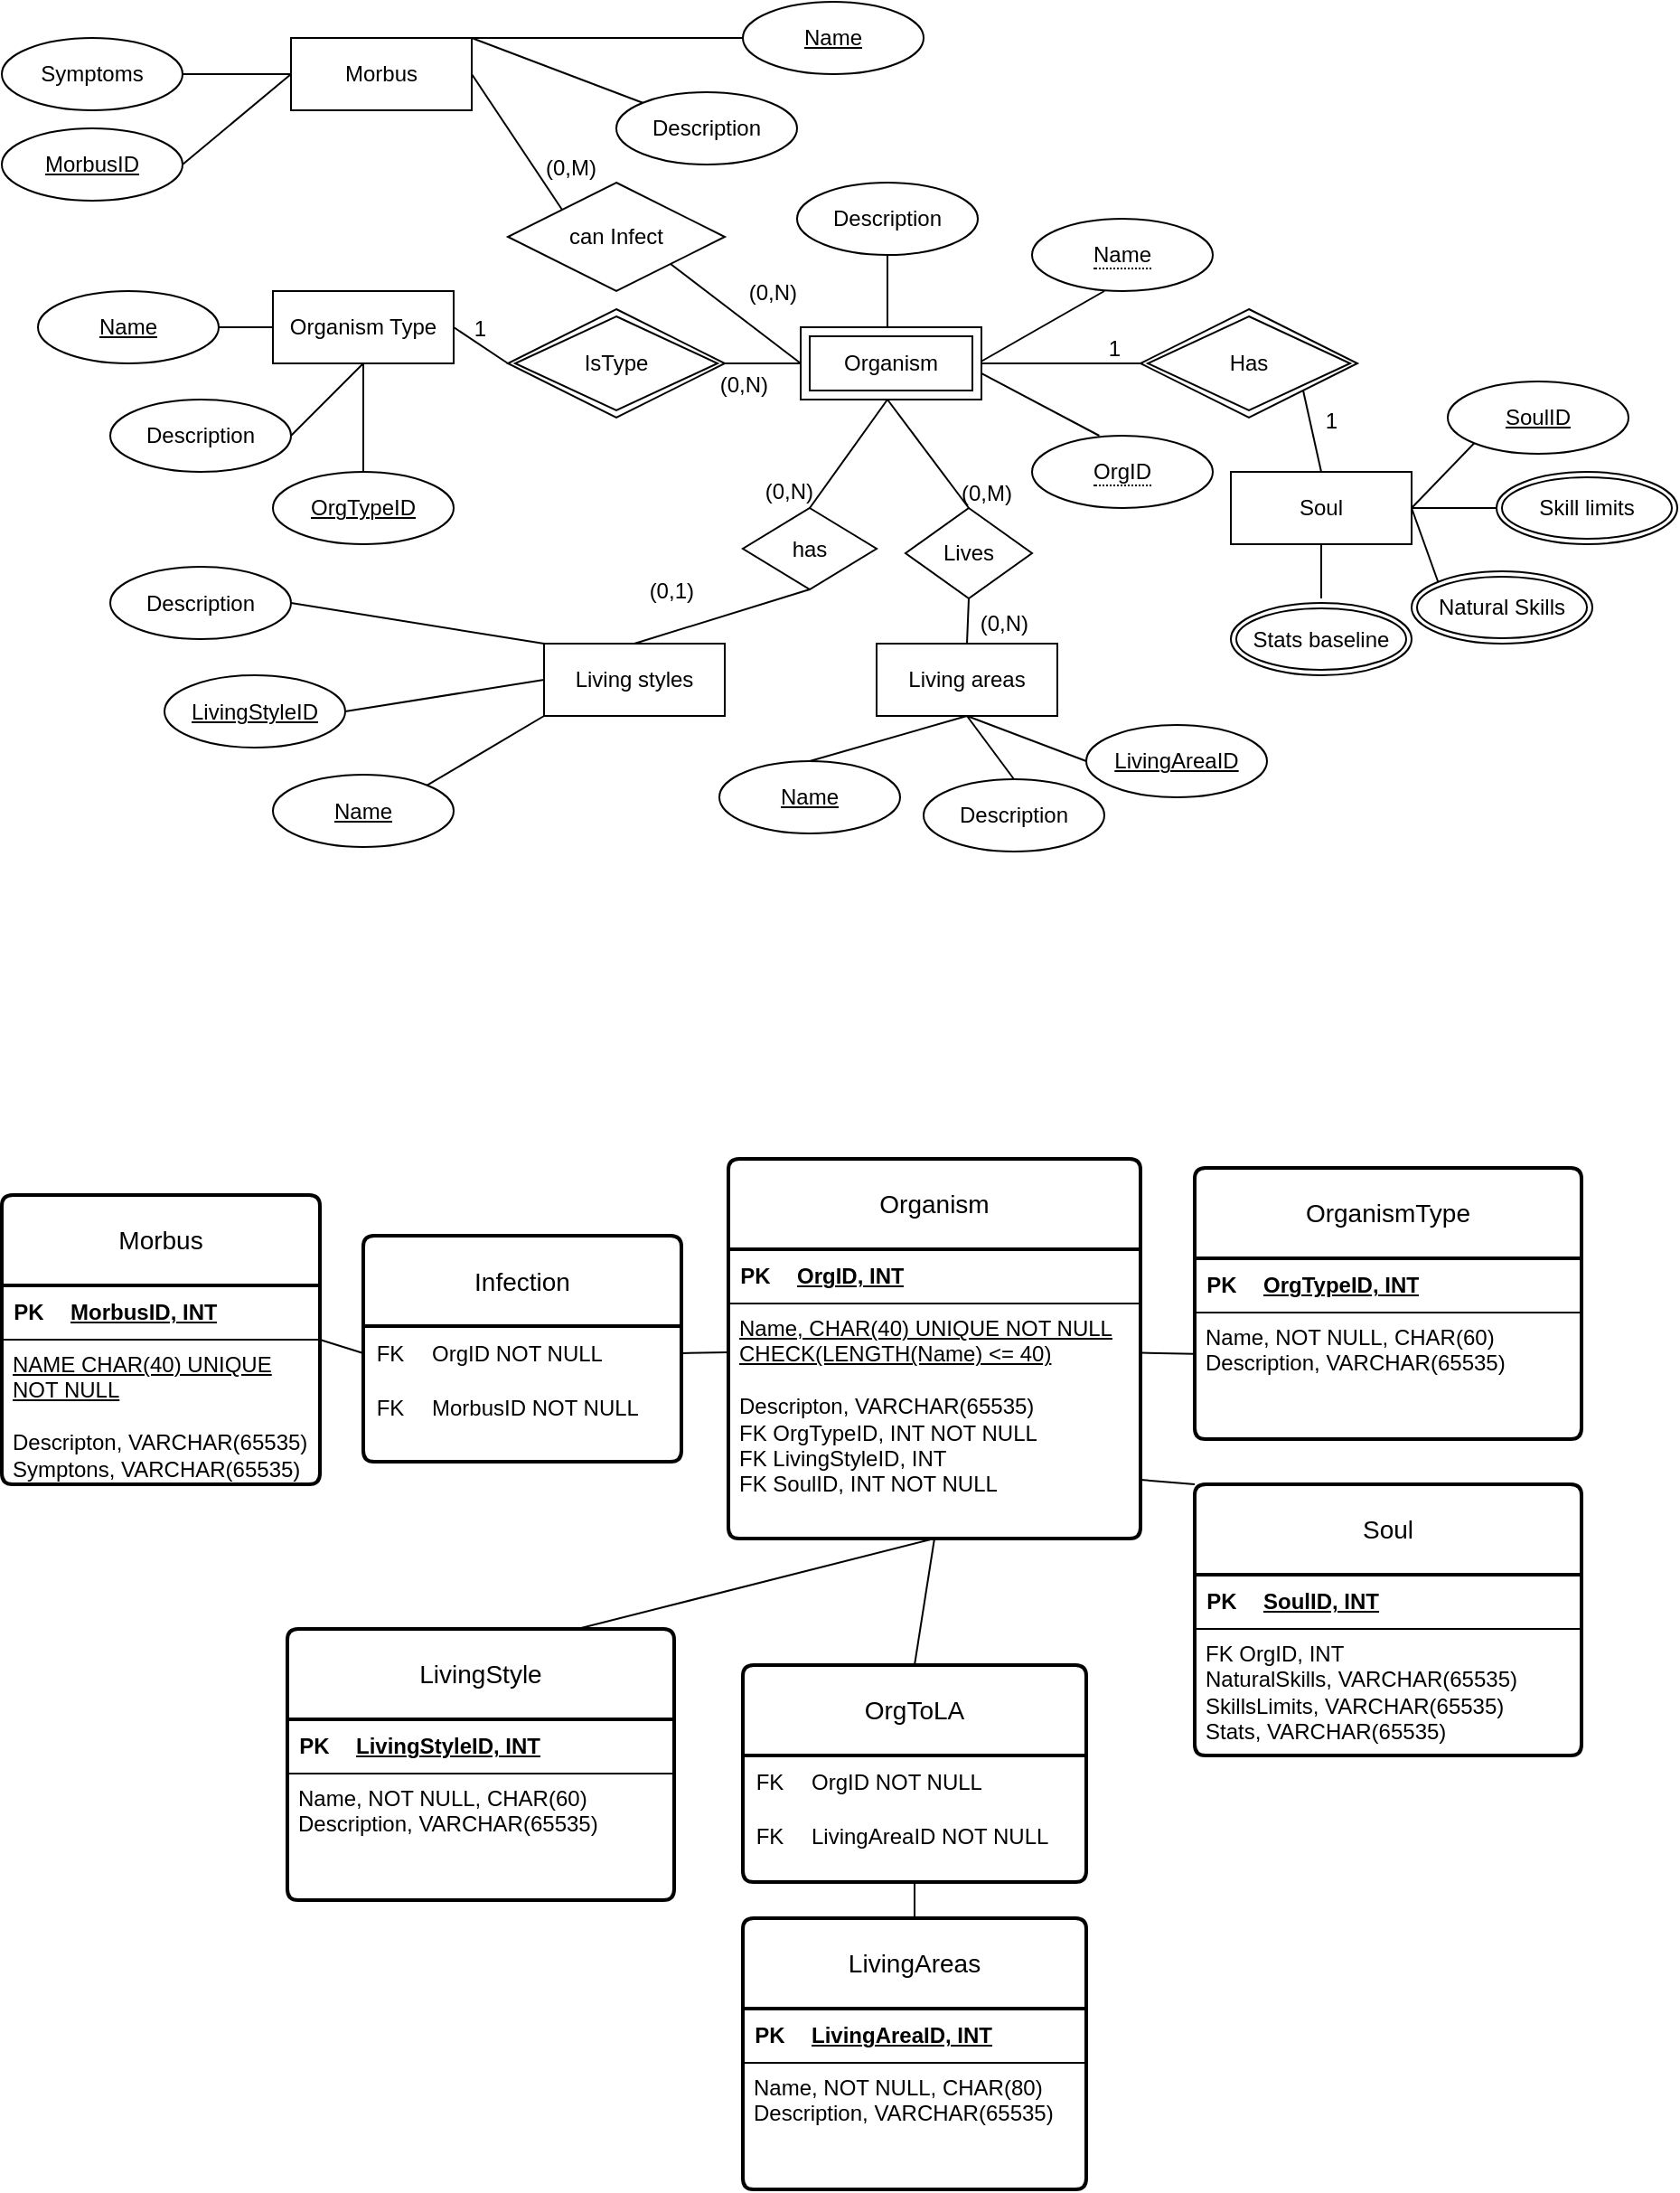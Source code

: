 <mxfile version="23.1.5" type="device">
  <diagram name="Page-1" id="E6uEoGzsUQtZvQhI-fI-">
    <mxGraphModel dx="1434" dy="836" grid="1" gridSize="10" guides="1" tooltips="1" connect="1" arrows="1" fold="1" page="1" pageScale="1" pageWidth="3300" pageHeight="4681" math="0" shadow="0">
      <root>
        <mxCell id="0" />
        <mxCell id="1" parent="0" />
        <mxCell id="mzZ4RESGsa3rJltDZsZV-32" value="Description" style="ellipse;whiteSpace=wrap;html=1;align=center;" parent="1" vertex="1">
          <mxGeometry x="470" y="120" width="100" height="40" as="geometry" />
        </mxCell>
        <mxCell id="mzZ4RESGsa3rJltDZsZV-34" value="" style="endArrow=none;html=1;rounded=0;entryX=0.5;entryY=0;entryDx=0;entryDy=0;exitX=0.5;exitY=1;exitDx=0;exitDy=0;" parent="1" source="mzZ4RESGsa3rJltDZsZV-32" edge="1">
          <mxGeometry relative="1" as="geometry">
            <mxPoint x="450" y="260" as="sourcePoint" />
            <mxPoint x="520" y="200" as="targetPoint" />
          </mxGeometry>
        </mxCell>
        <mxCell id="mzZ4RESGsa3rJltDZsZV-35" value="" style="endArrow=none;html=1;rounded=0;entryX=0.5;entryY=1;entryDx=0;entryDy=0;" parent="1" edge="1">
          <mxGeometry relative="1" as="geometry">
            <mxPoint x="570" y="220" as="sourcePoint" />
            <mxPoint x="640" y="180" as="targetPoint" />
          </mxGeometry>
        </mxCell>
        <mxCell id="mzZ4RESGsa3rJltDZsZV-36" value="" style="endArrow=none;html=1;rounded=0;entryX=0.472;entryY=-0.121;entryDx=0;entryDy=0;entryPerimeter=0;" parent="1" edge="1">
          <mxGeometry relative="1" as="geometry">
            <mxPoint x="570" y="224.42" as="sourcePoint" />
            <mxPoint x="637.2" y="260.0" as="targetPoint" />
          </mxGeometry>
        </mxCell>
        <mxCell id="mzZ4RESGsa3rJltDZsZV-37" value="Living areas" style="whiteSpace=wrap;html=1;align=center;" parent="1" vertex="1">
          <mxGeometry x="514" y="375" width="100" height="40" as="geometry" />
        </mxCell>
        <mxCell id="mzZ4RESGsa3rJltDZsZV-38" value="Living styles" style="whiteSpace=wrap;html=1;align=center;" parent="1" vertex="1">
          <mxGeometry x="330" y="375" width="100" height="40" as="geometry" />
        </mxCell>
        <mxCell id="mzZ4RESGsa3rJltDZsZV-43" value="Lives" style="shape=rhombus;perimeter=rhombusPerimeter;whiteSpace=wrap;html=1;align=center;" parent="1" vertex="1">
          <mxGeometry x="530" y="300" width="70" height="50" as="geometry" />
        </mxCell>
        <mxCell id="mzZ4RESGsa3rJltDZsZV-44" value="has" style="shape=rhombus;perimeter=rhombusPerimeter;whiteSpace=wrap;html=1;align=center;" parent="1" vertex="1">
          <mxGeometry x="440" y="300" width="74" height="45" as="geometry" />
        </mxCell>
        <mxCell id="mzZ4RESGsa3rJltDZsZV-46" value="" style="endArrow=none;html=1;rounded=0;exitX=0.5;exitY=0;exitDx=0;exitDy=0;entryX=0.5;entryY=1;entryDx=0;entryDy=0;" parent="1" source="mzZ4RESGsa3rJltDZsZV-37" target="mzZ4RESGsa3rJltDZsZV-43" edge="1">
          <mxGeometry relative="1" as="geometry">
            <mxPoint x="550" y="370" as="sourcePoint" />
            <mxPoint x="710" y="370" as="targetPoint" />
          </mxGeometry>
        </mxCell>
        <mxCell id="mzZ4RESGsa3rJltDZsZV-47" value="(0,N)" style="resizable=0;html=1;whiteSpace=wrap;align=right;verticalAlign=bottom;" parent="mzZ4RESGsa3rJltDZsZV-46" connectable="0" vertex="1">
          <mxGeometry x="1" relative="1" as="geometry">
            <mxPoint x="35" y="22" as="offset" />
          </mxGeometry>
        </mxCell>
        <mxCell id="mzZ4RESGsa3rJltDZsZV-52" value="" style="endArrow=none;html=1;rounded=0;exitX=0.5;exitY=1;exitDx=0;exitDy=0;entryX=0.5;entryY=0;entryDx=0;entryDy=0;" parent="1" target="mzZ4RESGsa3rJltDZsZV-43" edge="1">
          <mxGeometry relative="1" as="geometry">
            <mxPoint x="520" y="240" as="sourcePoint" />
            <mxPoint x="510" y="290" as="targetPoint" />
          </mxGeometry>
        </mxCell>
        <mxCell id="mzZ4RESGsa3rJltDZsZV-53" value="(0,M)" style="resizable=0;html=1;whiteSpace=wrap;align=right;verticalAlign=bottom;" parent="mzZ4RESGsa3rJltDZsZV-52" connectable="0" vertex="1">
          <mxGeometry x="1" relative="1" as="geometry">
            <mxPoint x="25" as="offset" />
          </mxGeometry>
        </mxCell>
        <mxCell id="mzZ4RESGsa3rJltDZsZV-54" value="" style="endArrow=none;html=1;rounded=0;exitX=0.5;exitY=1;exitDx=0;exitDy=0;entryX=0.5;entryY=0;entryDx=0;entryDy=0;" parent="1" source="mzZ4RESGsa3rJltDZsZV-44" target="mzZ4RESGsa3rJltDZsZV-38" edge="1">
          <mxGeometry relative="1" as="geometry">
            <mxPoint x="360" y="370" as="sourcePoint" />
            <mxPoint x="520" y="370" as="targetPoint" />
          </mxGeometry>
        </mxCell>
        <mxCell id="mzZ4RESGsa3rJltDZsZV-55" value="(0,1)" style="resizable=0;html=1;whiteSpace=wrap;align=right;verticalAlign=bottom;" parent="mzZ4RESGsa3rJltDZsZV-54" connectable="0" vertex="1">
          <mxGeometry x="1" relative="1" as="geometry">
            <mxPoint x="34" y="-20" as="offset" />
          </mxGeometry>
        </mxCell>
        <mxCell id="mzZ4RESGsa3rJltDZsZV-56" value="" style="endArrow=none;html=1;rounded=0;exitX=0.5;exitY=0;exitDx=0;exitDy=0;" parent="1" source="mzZ4RESGsa3rJltDZsZV-44" edge="1">
          <mxGeometry relative="1" as="geometry">
            <mxPoint x="480" y="270" as="sourcePoint" />
            <mxPoint x="520" y="240" as="targetPoint" />
          </mxGeometry>
        </mxCell>
        <mxCell id="mzZ4RESGsa3rJltDZsZV-57" value="(0,N)" style="resizable=0;html=1;whiteSpace=wrap;align=right;verticalAlign=bottom;" parent="mzZ4RESGsa3rJltDZsZV-56" connectable="0" vertex="1">
          <mxGeometry x="1" relative="1" as="geometry">
            <mxPoint x="-40" y="60" as="offset" />
          </mxGeometry>
        </mxCell>
        <mxCell id="mzZ4RESGsa3rJltDZsZV-62" value="Stats baseline" style="ellipse;shape=doubleEllipse;margin=3;whiteSpace=wrap;html=1;align=center;" parent="1" vertex="1">
          <mxGeometry x="710" y="352.5" width="100" height="40" as="geometry" />
        </mxCell>
        <mxCell id="mzZ4RESGsa3rJltDZsZV-69" value="" style="endArrow=none;html=1;rounded=0;" parent="1" edge="1">
          <mxGeometry relative="1" as="geometry">
            <mxPoint x="130" y="60" as="sourcePoint" />
            <mxPoint x="190" y="60" as="targetPoint" />
          </mxGeometry>
        </mxCell>
        <mxCell id="mzZ4RESGsa3rJltDZsZV-70" value="Morbus" style="whiteSpace=wrap;html=1;align=center;" parent="1" vertex="1">
          <mxGeometry x="190" y="40" width="100" height="40" as="geometry" />
        </mxCell>
        <mxCell id="mzZ4RESGsa3rJltDZsZV-71" value="can Infect" style="shape=rhombus;perimeter=rhombusPerimeter;whiteSpace=wrap;html=1;align=center;" parent="1" vertex="1">
          <mxGeometry x="310" y="120" width="120" height="60" as="geometry" />
        </mxCell>
        <mxCell id="mzZ4RESGsa3rJltDZsZV-72" value="" style="endArrow=none;html=1;rounded=0;exitX=1;exitY=1;exitDx=0;exitDy=0;entryX=0;entryY=0.5;entryDx=0;entryDy=0;" parent="1" source="mzZ4RESGsa3rJltDZsZV-71" target="7UcNqY1riqauI8HsNrBE-2" edge="1">
          <mxGeometry relative="1" as="geometry">
            <mxPoint x="440" y="190" as="sourcePoint" />
            <mxPoint x="470" y="200" as="targetPoint" />
          </mxGeometry>
        </mxCell>
        <mxCell id="mzZ4RESGsa3rJltDZsZV-73" value="(0,N)" style="resizable=0;html=1;whiteSpace=wrap;align=right;verticalAlign=bottom;" parent="mzZ4RESGsa3rJltDZsZV-72" connectable="0" vertex="1">
          <mxGeometry x="1" relative="1" as="geometry">
            <mxPoint y="-30" as="offset" />
          </mxGeometry>
        </mxCell>
        <mxCell id="mzZ4RESGsa3rJltDZsZV-74" value="" style="endArrow=none;html=1;rounded=0;entryX=1;entryY=0.5;entryDx=0;entryDy=0;exitX=0;exitY=0;exitDx=0;exitDy=0;" parent="1" source="mzZ4RESGsa3rJltDZsZV-71" target="mzZ4RESGsa3rJltDZsZV-70" edge="1">
          <mxGeometry relative="1" as="geometry">
            <mxPoint x="340" y="130" as="sourcePoint" />
            <mxPoint x="300.0" y="65" as="targetPoint" />
          </mxGeometry>
        </mxCell>
        <mxCell id="mzZ4RESGsa3rJltDZsZV-75" value="(0,M)" style="resizable=0;html=1;whiteSpace=wrap;align=right;verticalAlign=bottom;" parent="mzZ4RESGsa3rJltDZsZV-74" connectable="0" vertex="1">
          <mxGeometry x="1" relative="1" as="geometry">
            <mxPoint x="70" y="60" as="offset" />
          </mxGeometry>
        </mxCell>
        <mxCell id="mzZ4RESGsa3rJltDZsZV-78" value="Symptoms" style="ellipse;whiteSpace=wrap;html=1;align=center;" parent="1" vertex="1">
          <mxGeometry x="30" y="40" width="100" height="40" as="geometry" />
        </mxCell>
        <mxCell id="mzZ4RESGsa3rJltDZsZV-82" value="" style="endArrow=none;html=1;rounded=0;exitX=1;exitY=0;exitDx=0;exitDy=0;entryX=0;entryY=0.5;entryDx=0;entryDy=0;" parent="1" source="mzZ4RESGsa3rJltDZsZV-70" target="mzZ4RESGsa3rJltDZsZV-83" edge="1">
          <mxGeometry relative="1" as="geometry">
            <mxPoint x="330" y="30" as="sourcePoint" />
            <mxPoint x="430" y="40" as="targetPoint" />
          </mxGeometry>
        </mxCell>
        <mxCell id="mzZ4RESGsa3rJltDZsZV-83" value="Name" style="ellipse;whiteSpace=wrap;html=1;align=center;fontStyle=4;" parent="1" vertex="1">
          <mxGeometry x="440" y="20" width="100" height="40" as="geometry" />
        </mxCell>
        <mxCell id="mzZ4RESGsa3rJltDZsZV-84" value="MorbusID" style="ellipse;whiteSpace=wrap;html=1;align=center;fontStyle=4;" parent="1" vertex="1">
          <mxGeometry x="30" y="90" width="100" height="40" as="geometry" />
        </mxCell>
        <mxCell id="mzZ4RESGsa3rJltDZsZV-85" value="Description" style="ellipse;whiteSpace=wrap;html=1;align=center;" parent="1" vertex="1">
          <mxGeometry x="370" y="70" width="100" height="40" as="geometry" />
        </mxCell>
        <mxCell id="mzZ4RESGsa3rJltDZsZV-86" value="" style="endArrow=none;html=1;rounded=0;exitX=1;exitY=0;exitDx=0;exitDy=0;entryX=0;entryY=0;entryDx=0;entryDy=0;" parent="1" source="mzZ4RESGsa3rJltDZsZV-70" target="mzZ4RESGsa3rJltDZsZV-85" edge="1">
          <mxGeometry relative="1" as="geometry">
            <mxPoint x="300" y="59" as="sourcePoint" />
            <mxPoint x="450" y="59" as="targetPoint" />
          </mxGeometry>
        </mxCell>
        <mxCell id="mzZ4RESGsa3rJltDZsZV-87" value="" style="endArrow=none;html=1;rounded=0;exitX=1;exitY=0.5;exitDx=0;exitDy=0;entryX=0;entryY=0.5;entryDx=0;entryDy=0;" parent="1" source="mzZ4RESGsa3rJltDZsZV-84" target="mzZ4RESGsa3rJltDZsZV-70" edge="1">
          <mxGeometry relative="1" as="geometry">
            <mxPoint x="140" y="70" as="sourcePoint" />
            <mxPoint x="200" y="70" as="targetPoint" />
          </mxGeometry>
        </mxCell>
        <mxCell id="mzZ4RESGsa3rJltDZsZV-88" value="Organism" style="swimlane;childLayout=stackLayout;horizontal=1;startSize=50;horizontalStack=0;rounded=1;fontSize=14;fontStyle=0;strokeWidth=2;resizeParent=0;resizeLast=1;shadow=0;dashed=0;align=center;arcSize=4;whiteSpace=wrap;html=1;" parent="1" vertex="1">
          <mxGeometry x="432" y="660" width="228" height="210" as="geometry" />
        </mxCell>
        <mxCell id="mzZ4RESGsa3rJltDZsZV-90" value="" style="shape=table;startSize=0;container=1;collapsible=1;childLayout=tableLayout;fixedRows=1;rowLines=0;fontStyle=0;align=center;resizeLast=1;strokeColor=none;fillColor=none;collapsible=0;" parent="mzZ4RESGsa3rJltDZsZV-88" vertex="1">
          <mxGeometry y="50" width="228" height="30" as="geometry" />
        </mxCell>
        <mxCell id="mzZ4RESGsa3rJltDZsZV-91" value="" style="shape=tableRow;horizontal=0;startSize=0;swimlaneHead=0;swimlaneBody=0;fillColor=none;collapsible=0;dropTarget=0;points=[[0,0.5],[1,0.5]];portConstraint=eastwest;top=0;left=0;right=0;bottom=1;" parent="mzZ4RESGsa3rJltDZsZV-90" vertex="1">
          <mxGeometry width="228" height="30" as="geometry" />
        </mxCell>
        <mxCell id="mzZ4RESGsa3rJltDZsZV-92" value="PK" style="shape=partialRectangle;connectable=0;fillColor=none;top=0;left=0;bottom=0;right=0;fontStyle=1;overflow=hidden;whiteSpace=wrap;html=1;" parent="mzZ4RESGsa3rJltDZsZV-91" vertex="1">
          <mxGeometry width="30" height="30" as="geometry">
            <mxRectangle width="30" height="30" as="alternateBounds" />
          </mxGeometry>
        </mxCell>
        <mxCell id="mzZ4RESGsa3rJltDZsZV-93" value="OrgID, INT" style="shape=partialRectangle;connectable=0;fillColor=none;top=0;left=0;bottom=0;right=0;align=left;spacingLeft=6;fontStyle=5;overflow=hidden;whiteSpace=wrap;html=1;" parent="mzZ4RESGsa3rJltDZsZV-91" vertex="1">
          <mxGeometry x="30" width="198" height="30" as="geometry">
            <mxRectangle width="198" height="30" as="alternateBounds" />
          </mxGeometry>
        </mxCell>
        <mxCell id="mzZ4RESGsa3rJltDZsZV-89" value="&lt;u&gt;Name, CHAR(40) UNIQUE NOT NULL&lt;br&gt;CHECK(LENGTH(Name) &amp;lt;= 40)&lt;/u&gt;&lt;br&gt;&lt;br&gt;Descripton, VARCHAR(65535)&lt;br&gt;FK OrgTypeID, INT NOT NULL&lt;br&gt;FK LivingStyleID, INT&amp;nbsp;&amp;nbsp;&lt;br&gt;&lt;div&gt;FK SoulID, INT NOT NULL&lt;br&gt;&lt;/div&gt;" style="align=left;strokeColor=none;fillColor=none;spacingLeft=4;fontSize=12;verticalAlign=top;resizable=0;rotatable=0;part=1;html=1;" parent="mzZ4RESGsa3rJltDZsZV-88" vertex="1">
          <mxGeometry y="80" width="228" height="130" as="geometry" />
        </mxCell>
        <mxCell id="mzZ4RESGsa3rJltDZsZV-103" value="Name" style="ellipse;whiteSpace=wrap;html=1;align=center;fontStyle=4;" parent="1" vertex="1">
          <mxGeometry x="180" y="447.5" width="100" height="40" as="geometry" />
        </mxCell>
        <mxCell id="mzZ4RESGsa3rJltDZsZV-104" value="Description" style="ellipse;whiteSpace=wrap;html=1;align=center;" parent="1" vertex="1">
          <mxGeometry x="90" y="332.5" width="100" height="40" as="geometry" />
        </mxCell>
        <mxCell id="mzZ4RESGsa3rJltDZsZV-105" value="LivingStyleID" style="ellipse;whiteSpace=wrap;html=1;align=center;fontStyle=4;" parent="1" vertex="1">
          <mxGeometry x="120" y="392.5" width="100" height="40" as="geometry" />
        </mxCell>
        <mxCell id="mzZ4RESGsa3rJltDZsZV-106" value="Name" style="ellipse;whiteSpace=wrap;html=1;align=center;fontStyle=4;" parent="1" vertex="1">
          <mxGeometry x="427" y="440" width="100" height="40" as="geometry" />
        </mxCell>
        <mxCell id="mzZ4RESGsa3rJltDZsZV-107" value="Description" style="ellipse;whiteSpace=wrap;html=1;align=center;" parent="1" vertex="1">
          <mxGeometry x="540" y="450" width="100" height="40" as="geometry" />
        </mxCell>
        <mxCell id="mzZ4RESGsa3rJltDZsZV-108" value="LivingAreaID" style="ellipse;whiteSpace=wrap;html=1;align=center;fontStyle=4;" parent="1" vertex="1">
          <mxGeometry x="630" y="420" width="100" height="40" as="geometry" />
        </mxCell>
        <mxCell id="mzZ4RESGsa3rJltDZsZV-109" value="" style="endArrow=none;html=1;rounded=0;exitX=0.5;exitY=1;exitDx=0;exitDy=0;entryX=0;entryY=0.5;entryDx=0;entryDy=0;" parent="1" source="mzZ4RESGsa3rJltDZsZV-37" target="mzZ4RESGsa3rJltDZsZV-108" edge="1">
          <mxGeometry relative="1" as="geometry">
            <mxPoint x="590" y="440" as="sourcePoint" />
            <mxPoint x="750" y="440" as="targetPoint" />
          </mxGeometry>
        </mxCell>
        <mxCell id="mzZ4RESGsa3rJltDZsZV-110" value="" style="endArrow=none;html=1;rounded=0;entryX=0.5;entryY=0;entryDx=0;entryDy=0;exitX=0.5;exitY=1;exitDx=0;exitDy=0;" parent="1" source="mzZ4RESGsa3rJltDZsZV-37" target="mzZ4RESGsa3rJltDZsZV-107" edge="1">
          <mxGeometry relative="1" as="geometry">
            <mxPoint x="600" y="430" as="sourcePoint" />
            <mxPoint x="680" y="500" as="targetPoint" />
          </mxGeometry>
        </mxCell>
        <mxCell id="mzZ4RESGsa3rJltDZsZV-111" value="" style="endArrow=none;html=1;rounded=0;entryX=0.5;entryY=0;entryDx=0;entryDy=0;exitX=0.5;exitY=1;exitDx=0;exitDy=0;" parent="1" source="mzZ4RESGsa3rJltDZsZV-37" target="mzZ4RESGsa3rJltDZsZV-106" edge="1">
          <mxGeometry relative="1" as="geometry">
            <mxPoint x="590" y="430" as="sourcePoint" />
            <mxPoint x="720" y="480" as="targetPoint" />
          </mxGeometry>
        </mxCell>
        <mxCell id="mzZ4RESGsa3rJltDZsZV-113" value="" style="endArrow=none;html=1;rounded=0;entryX=1;entryY=0;entryDx=0;entryDy=0;exitX=0;exitY=1;exitDx=0;exitDy=0;" parent="1" source="mzZ4RESGsa3rJltDZsZV-38" target="mzZ4RESGsa3rJltDZsZV-103" edge="1">
          <mxGeometry relative="1" as="geometry">
            <mxPoint x="294" y="332.5" as="sourcePoint" />
            <mxPoint x="490" y="442.5" as="targetPoint" />
          </mxGeometry>
        </mxCell>
        <mxCell id="mzZ4RESGsa3rJltDZsZV-114" value="" style="endArrow=none;html=1;rounded=0;entryX=1;entryY=0.5;entryDx=0;entryDy=0;exitX=0;exitY=0.5;exitDx=0;exitDy=0;" parent="1" source="mzZ4RESGsa3rJltDZsZV-38" target="mzZ4RESGsa3rJltDZsZV-105" edge="1">
          <mxGeometry relative="1" as="geometry">
            <mxPoint x="290" y="332.5" as="sourcePoint" />
            <mxPoint x="275" y="463.5" as="targetPoint" />
          </mxGeometry>
        </mxCell>
        <mxCell id="mzZ4RESGsa3rJltDZsZV-115" value="" style="endArrow=none;html=1;rounded=0;entryX=1;entryY=0.5;entryDx=0;entryDy=0;exitX=0;exitY=0;exitDx=0;exitDy=0;" parent="1" source="mzZ4RESGsa3rJltDZsZV-38" target="mzZ4RESGsa3rJltDZsZV-104" edge="1">
          <mxGeometry relative="1" as="geometry">
            <mxPoint x="290" y="332.5" as="sourcePoint" />
            <mxPoint x="285" y="473.5" as="targetPoint" />
          </mxGeometry>
        </mxCell>
        <mxCell id="mzZ4RESGsa3rJltDZsZV-116" value="LivingStyle" style="swimlane;childLayout=stackLayout;horizontal=1;startSize=50;horizontalStack=0;rounded=1;fontSize=14;fontStyle=0;strokeWidth=2;resizeParent=0;resizeLast=1;shadow=0;dashed=0;align=center;arcSize=4;whiteSpace=wrap;html=1;" parent="1" vertex="1">
          <mxGeometry x="188" y="920" width="214" height="150" as="geometry" />
        </mxCell>
        <mxCell id="mzZ4RESGsa3rJltDZsZV-120" value="" style="shape=table;startSize=0;container=1;collapsible=1;childLayout=tableLayout;fixedRows=1;rowLines=0;fontStyle=0;align=center;resizeLast=1;strokeColor=none;fillColor=none;collapsible=0;" parent="mzZ4RESGsa3rJltDZsZV-116" vertex="1">
          <mxGeometry y="50" width="214" height="30" as="geometry" />
        </mxCell>
        <mxCell id="mzZ4RESGsa3rJltDZsZV-121" value="" style="shape=tableRow;horizontal=0;startSize=0;swimlaneHead=0;swimlaneBody=0;fillColor=none;collapsible=0;dropTarget=0;points=[[0,0.5],[1,0.5]];portConstraint=eastwest;top=0;left=0;right=0;bottom=1;" parent="mzZ4RESGsa3rJltDZsZV-120" vertex="1">
          <mxGeometry width="214" height="30" as="geometry" />
        </mxCell>
        <mxCell id="mzZ4RESGsa3rJltDZsZV-122" value="PK" style="shape=partialRectangle;connectable=0;fillColor=none;top=0;left=0;bottom=0;right=0;fontStyle=1;overflow=hidden;whiteSpace=wrap;html=1;" parent="mzZ4RESGsa3rJltDZsZV-121" vertex="1">
          <mxGeometry width="30" height="30" as="geometry">
            <mxRectangle width="30" height="30" as="alternateBounds" />
          </mxGeometry>
        </mxCell>
        <mxCell id="mzZ4RESGsa3rJltDZsZV-123" value="LivingStyleID, INT" style="shape=partialRectangle;connectable=0;fillColor=none;top=0;left=0;bottom=0;right=0;align=left;spacingLeft=6;fontStyle=5;overflow=hidden;whiteSpace=wrap;html=1;" parent="mzZ4RESGsa3rJltDZsZV-121" vertex="1">
          <mxGeometry x="30" width="184" height="30" as="geometry">
            <mxRectangle width="184" height="30" as="alternateBounds" />
          </mxGeometry>
        </mxCell>
        <mxCell id="mzZ4RESGsa3rJltDZsZV-117" value="Name, NOT NULL, CHAR(60)&lt;div&gt;Description, VARCHAR(65535)&lt;br&gt;&lt;/div&gt;" style="align=left;strokeColor=none;fillColor=none;spacingLeft=4;fontSize=12;verticalAlign=top;resizable=0;rotatable=0;part=1;html=1;" parent="mzZ4RESGsa3rJltDZsZV-116" vertex="1">
          <mxGeometry y="80" width="214" height="70" as="geometry" />
        </mxCell>
        <mxCell id="mzZ4RESGsa3rJltDZsZV-118" value="LivingAreas" style="swimlane;childLayout=stackLayout;horizontal=1;startSize=50;horizontalStack=0;rounded=1;fontSize=14;fontStyle=0;strokeWidth=2;resizeParent=0;resizeLast=1;shadow=0;dashed=0;align=center;arcSize=4;whiteSpace=wrap;html=1;" parent="1" vertex="1">
          <mxGeometry x="440" y="1080" width="190" height="150" as="geometry" />
        </mxCell>
        <mxCell id="mzZ4RESGsa3rJltDZsZV-124" value="" style="shape=table;startSize=0;container=1;collapsible=1;childLayout=tableLayout;fixedRows=1;rowLines=0;fontStyle=0;align=center;resizeLast=1;strokeColor=none;fillColor=none;collapsible=0;" parent="mzZ4RESGsa3rJltDZsZV-118" vertex="1">
          <mxGeometry y="50" width="190" height="30" as="geometry" />
        </mxCell>
        <mxCell id="mzZ4RESGsa3rJltDZsZV-125" value="" style="shape=tableRow;horizontal=0;startSize=0;swimlaneHead=0;swimlaneBody=0;fillColor=none;collapsible=0;dropTarget=0;points=[[0,0.5],[1,0.5]];portConstraint=eastwest;top=0;left=0;right=0;bottom=1;" parent="mzZ4RESGsa3rJltDZsZV-124" vertex="1">
          <mxGeometry width="190" height="30" as="geometry" />
        </mxCell>
        <mxCell id="mzZ4RESGsa3rJltDZsZV-126" value="PK" style="shape=partialRectangle;connectable=0;fillColor=none;top=0;left=0;bottom=0;right=0;fontStyle=1;overflow=hidden;whiteSpace=wrap;html=1;" parent="mzZ4RESGsa3rJltDZsZV-125" vertex="1">
          <mxGeometry width="30" height="30" as="geometry">
            <mxRectangle width="30" height="30" as="alternateBounds" />
          </mxGeometry>
        </mxCell>
        <mxCell id="mzZ4RESGsa3rJltDZsZV-127" value="LivingAreaID, INT" style="shape=partialRectangle;connectable=0;fillColor=none;top=0;left=0;bottom=0;right=0;align=left;spacingLeft=6;fontStyle=5;overflow=hidden;whiteSpace=wrap;html=1;" parent="mzZ4RESGsa3rJltDZsZV-125" vertex="1">
          <mxGeometry x="30" width="160" height="30" as="geometry">
            <mxRectangle width="160" height="30" as="alternateBounds" />
          </mxGeometry>
        </mxCell>
        <mxCell id="mzZ4RESGsa3rJltDZsZV-119" value="Name, NOT NULL, CHAR(80)&lt;br&gt;Description, VARCHAR(65535)&lt;div&gt;&lt;br/&gt;&lt;/div&gt;" style="align=left;strokeColor=none;fillColor=none;spacingLeft=4;fontSize=12;verticalAlign=top;resizable=0;rotatable=0;part=1;html=1;" parent="mzZ4RESGsa3rJltDZsZV-118" vertex="1">
          <mxGeometry y="80" width="190" height="70" as="geometry" />
        </mxCell>
        <mxCell id="mzZ4RESGsa3rJltDZsZV-130" value="" style="endArrow=none;html=1;rounded=0;exitX=0.75;exitY=0;exitDx=0;exitDy=0;entryX=0.5;entryY=1;entryDx=0;entryDy=0;" parent="1" source="mzZ4RESGsa3rJltDZsZV-116" target="mzZ4RESGsa3rJltDZsZV-89" edge="1">
          <mxGeometry relative="1" as="geometry">
            <mxPoint x="350" y="950" as="sourcePoint" />
            <mxPoint x="500" y="910" as="targetPoint" />
          </mxGeometry>
        </mxCell>
        <mxCell id="mzZ4RESGsa3rJltDZsZV-131" value="Morbus" style="swimlane;childLayout=stackLayout;horizontal=1;startSize=50;horizontalStack=0;rounded=1;fontSize=14;fontStyle=0;strokeWidth=2;resizeParent=0;resizeLast=1;shadow=0;dashed=0;align=center;arcSize=4;whiteSpace=wrap;html=1;" parent="1" vertex="1">
          <mxGeometry x="30" y="680" width="176" height="160" as="geometry" />
        </mxCell>
        <mxCell id="mzZ4RESGsa3rJltDZsZV-132" value="" style="shape=table;startSize=0;container=1;collapsible=1;childLayout=tableLayout;fixedRows=1;rowLines=0;fontStyle=0;align=center;resizeLast=1;strokeColor=none;fillColor=none;collapsible=0;" parent="mzZ4RESGsa3rJltDZsZV-131" vertex="1">
          <mxGeometry y="50" width="176" height="30" as="geometry" />
        </mxCell>
        <mxCell id="mzZ4RESGsa3rJltDZsZV-133" value="" style="shape=tableRow;horizontal=0;startSize=0;swimlaneHead=0;swimlaneBody=0;fillColor=none;collapsible=0;dropTarget=0;points=[[0,0.5],[1,0.5]];portConstraint=eastwest;top=0;left=0;right=0;bottom=1;" parent="mzZ4RESGsa3rJltDZsZV-132" vertex="1">
          <mxGeometry width="176" height="30" as="geometry" />
        </mxCell>
        <mxCell id="mzZ4RESGsa3rJltDZsZV-134" value="PK" style="shape=partialRectangle;connectable=0;fillColor=none;top=0;left=0;bottom=0;right=0;fontStyle=1;overflow=hidden;whiteSpace=wrap;html=1;" parent="mzZ4RESGsa3rJltDZsZV-133" vertex="1">
          <mxGeometry width="30" height="30" as="geometry">
            <mxRectangle width="30" height="30" as="alternateBounds" />
          </mxGeometry>
        </mxCell>
        <mxCell id="mzZ4RESGsa3rJltDZsZV-135" value="MorbusID, INT" style="shape=partialRectangle;connectable=0;fillColor=none;top=0;left=0;bottom=0;right=0;align=left;spacingLeft=6;fontStyle=5;overflow=hidden;whiteSpace=wrap;html=1;" parent="mzZ4RESGsa3rJltDZsZV-133" vertex="1">
          <mxGeometry x="30" width="146" height="30" as="geometry">
            <mxRectangle width="146" height="30" as="alternateBounds" />
          </mxGeometry>
        </mxCell>
        <mxCell id="mzZ4RESGsa3rJltDZsZV-140" value="&lt;u&gt;NAME CHAR(40) UNIQUE&lt;br&gt;NOT NULL&lt;/u&gt;&lt;br&gt;&lt;br&gt;Descripton, VARCHAR(65535)&lt;br&gt;Symptons, VARCHAR(65535)&lt;div&gt;&lt;br&gt;&lt;/div&gt;&lt;div&gt;&lt;br&gt;&lt;/div&gt;" style="align=left;strokeColor=none;fillColor=none;spacingLeft=4;fontSize=12;verticalAlign=top;resizable=0;rotatable=0;part=1;html=1;" parent="mzZ4RESGsa3rJltDZsZV-131" vertex="1">
          <mxGeometry y="80" width="176" height="80" as="geometry" />
        </mxCell>
        <mxCell id="Giboo8YyRQcF9wb1y7rc-25" style="edgeStyle=orthogonalEdgeStyle;rounded=0;orthogonalLoop=1;jettySize=auto;html=1;exitX=0.5;exitY=1;exitDx=0;exitDy=0;" parent="mzZ4RESGsa3rJltDZsZV-131" source="mzZ4RESGsa3rJltDZsZV-140" target="mzZ4RESGsa3rJltDZsZV-140" edge="1">
          <mxGeometry relative="1" as="geometry" />
        </mxCell>
        <mxCell id="mzZ4RESGsa3rJltDZsZV-181" value="Organism Type" style="whiteSpace=wrap;html=1;align=center;" parent="1" vertex="1">
          <mxGeometry x="180" y="180" width="100" height="40" as="geometry" />
        </mxCell>
        <mxCell id="mzZ4RESGsa3rJltDZsZV-184" value="" style="endArrow=none;html=1;rounded=0;exitX=1;exitY=0.5;exitDx=0;exitDy=0;entryX=0;entryY=0.5;entryDx=0;entryDy=0;" parent="1" target="7UcNqY1riqauI8HsNrBE-2" edge="1">
          <mxGeometry relative="1" as="geometry">
            <mxPoint x="420" y="220.0" as="sourcePoint" />
            <mxPoint x="470" y="220" as="targetPoint" />
          </mxGeometry>
        </mxCell>
        <mxCell id="mzZ4RESGsa3rJltDZsZV-185" value="(0,N)" style="resizable=0;html=1;whiteSpace=wrap;align=right;verticalAlign=bottom;" parent="mzZ4RESGsa3rJltDZsZV-184" connectable="0" vertex="1">
          <mxGeometry x="1" relative="1" as="geometry">
            <mxPoint x="-17" y="20" as="offset" />
          </mxGeometry>
        </mxCell>
        <mxCell id="mzZ4RESGsa3rJltDZsZV-186" value="" style="endArrow=none;html=1;rounded=0;exitX=1;exitY=0.5;exitDx=0;exitDy=0;entryX=0;entryY=0.5;entryDx=0;entryDy=0;" parent="1" source="mzZ4RESGsa3rJltDZsZV-181" edge="1">
          <mxGeometry relative="1" as="geometry">
            <mxPoint x="160" y="260" as="sourcePoint" />
            <mxPoint x="310" y="220.0" as="targetPoint" />
          </mxGeometry>
        </mxCell>
        <mxCell id="mzZ4RESGsa3rJltDZsZV-187" value="1" style="resizable=0;html=1;whiteSpace=wrap;align=right;verticalAlign=bottom;" parent="mzZ4RESGsa3rJltDZsZV-186" connectable="0" vertex="1">
          <mxGeometry x="1" relative="1" as="geometry">
            <mxPoint x="-10" y="-10" as="offset" />
          </mxGeometry>
        </mxCell>
        <mxCell id="mzZ4RESGsa3rJltDZsZV-189" value="" style="endArrow=none;html=1;rounded=0;exitX=1;exitY=0.5;exitDx=0;exitDy=0;entryX=0;entryY=0.5;entryDx=0;entryDy=0;" parent="1" source="mzZ4RESGsa3rJltDZsZV-190" target="mzZ4RESGsa3rJltDZsZV-181" edge="1">
          <mxGeometry relative="1" as="geometry">
            <mxPoint x="160" y="210" as="sourcePoint" />
            <mxPoint x="280" y="260" as="targetPoint" />
          </mxGeometry>
        </mxCell>
        <mxCell id="mzZ4RESGsa3rJltDZsZV-190" value="Name" style="ellipse;whiteSpace=wrap;html=1;align=center;fontStyle=4;" parent="1" vertex="1">
          <mxGeometry x="50" y="180" width="100" height="40" as="geometry" />
        </mxCell>
        <mxCell id="mzZ4RESGsa3rJltDZsZV-204" value="OrganismType" style="swimlane;childLayout=stackLayout;horizontal=1;startSize=50;horizontalStack=0;rounded=1;fontSize=14;fontStyle=0;strokeWidth=2;resizeParent=0;resizeLast=1;shadow=0;dashed=0;align=center;arcSize=4;whiteSpace=wrap;html=1;" parent="1" vertex="1">
          <mxGeometry x="690" y="665" width="214" height="150" as="geometry" />
        </mxCell>
        <mxCell id="mzZ4RESGsa3rJltDZsZV-216" value="" style="shape=table;startSize=0;container=1;collapsible=1;childLayout=tableLayout;fixedRows=1;rowLines=0;fontStyle=0;align=center;resizeLast=1;strokeColor=none;fillColor=none;collapsible=0;" parent="mzZ4RESGsa3rJltDZsZV-204" vertex="1">
          <mxGeometry y="50" width="214" height="30" as="geometry" />
        </mxCell>
        <mxCell id="mzZ4RESGsa3rJltDZsZV-217" value="" style="shape=tableRow;horizontal=0;startSize=0;swimlaneHead=0;swimlaneBody=0;fillColor=none;collapsible=0;dropTarget=0;points=[[0,0.5],[1,0.5]];portConstraint=eastwest;top=0;left=0;right=0;bottom=1;" parent="mzZ4RESGsa3rJltDZsZV-216" vertex="1">
          <mxGeometry width="214" height="30" as="geometry" />
        </mxCell>
        <mxCell id="mzZ4RESGsa3rJltDZsZV-218" value="PK" style="shape=partialRectangle;connectable=0;fillColor=none;top=0;left=0;bottom=0;right=0;fontStyle=1;overflow=hidden;whiteSpace=wrap;html=1;" parent="mzZ4RESGsa3rJltDZsZV-217" vertex="1">
          <mxGeometry width="30" height="30" as="geometry">
            <mxRectangle width="30" height="30" as="alternateBounds" />
          </mxGeometry>
        </mxCell>
        <mxCell id="mzZ4RESGsa3rJltDZsZV-219" value="OrgTypeID, INT" style="shape=partialRectangle;connectable=0;fillColor=none;top=0;left=0;bottom=0;right=0;align=left;spacingLeft=6;fontStyle=5;overflow=hidden;whiteSpace=wrap;html=1;" parent="mzZ4RESGsa3rJltDZsZV-217" vertex="1">
          <mxGeometry x="30" width="184" height="30" as="geometry">
            <mxRectangle width="184" height="30" as="alternateBounds" />
          </mxGeometry>
        </mxCell>
        <mxCell id="mzZ4RESGsa3rJltDZsZV-209" value="Name, NOT NULL, CHAR(60)&lt;div&gt;Description, VARCHAR(65535)&lt;br&gt;&lt;/div&gt;" style="align=left;strokeColor=none;fillColor=none;spacingLeft=4;fontSize=12;verticalAlign=top;resizable=0;rotatable=0;part=1;html=1;" parent="mzZ4RESGsa3rJltDZsZV-204" vertex="1">
          <mxGeometry y="80" width="214" height="70" as="geometry" />
        </mxCell>
        <mxCell id="mzZ4RESGsa3rJltDZsZV-211" value="" style="endArrow=none;html=1;rounded=0;entryX=-0.002;entryY=0.327;entryDx=0;entryDy=0;entryPerimeter=0;" parent="1" source="mzZ4RESGsa3rJltDZsZV-88" target="mzZ4RESGsa3rJltDZsZV-209" edge="1">
          <mxGeometry relative="1" as="geometry">
            <mxPoint x="660" y="750" as="sourcePoint" />
            <mxPoint x="820" y="750" as="targetPoint" />
          </mxGeometry>
        </mxCell>
        <mxCell id="mzZ4RESGsa3rJltDZsZV-212" value="Description" style="ellipse;whiteSpace=wrap;html=1;align=center;" parent="1" vertex="1">
          <mxGeometry x="90" y="240" width="100" height="40" as="geometry" />
        </mxCell>
        <mxCell id="mzZ4RESGsa3rJltDZsZV-213" value="" style="endArrow=none;html=1;rounded=0;exitX=1;exitY=0.5;exitDx=0;exitDy=0;entryX=0.5;entryY=1;entryDx=0;entryDy=0;" parent="1" source="mzZ4RESGsa3rJltDZsZV-212" target="mzZ4RESGsa3rJltDZsZV-181" edge="1">
          <mxGeometry relative="1" as="geometry">
            <mxPoint x="210" y="270" as="sourcePoint" />
            <mxPoint x="370" y="270" as="targetPoint" />
          </mxGeometry>
        </mxCell>
        <mxCell id="mzZ4RESGsa3rJltDZsZV-214" value="OrgTypeID" style="ellipse;whiteSpace=wrap;html=1;align=center;fontStyle=4;" parent="1" vertex="1">
          <mxGeometry x="180" y="280" width="100" height="40" as="geometry" />
        </mxCell>
        <mxCell id="mzZ4RESGsa3rJltDZsZV-215" value="" style="endArrow=none;html=1;rounded=0;exitX=0.5;exitY=1;exitDx=0;exitDy=0;entryX=0.5;entryY=0;entryDx=0;entryDy=0;" parent="1" source="mzZ4RESGsa3rJltDZsZV-181" target="mzZ4RESGsa3rJltDZsZV-214" edge="1">
          <mxGeometry relative="1" as="geometry">
            <mxPoint x="230" y="250" as="sourcePoint" />
            <mxPoint x="390" y="250" as="targetPoint" />
          </mxGeometry>
        </mxCell>
        <mxCell id="mzZ4RESGsa3rJltDZsZV-228" value="Soul" style="whiteSpace=wrap;html=1;align=center;" parent="1" vertex="1">
          <mxGeometry x="710" y="280" width="100" height="40" as="geometry" />
        </mxCell>
        <mxCell id="mzZ4RESGsa3rJltDZsZV-231" value="SoulID" style="ellipse;whiteSpace=wrap;html=1;align=center;fontStyle=4;" parent="1" vertex="1">
          <mxGeometry x="830" y="230" width="100" height="40" as="geometry" />
        </mxCell>
        <mxCell id="mzZ4RESGsa3rJltDZsZV-232" value="" style="endArrow=none;html=1;rounded=0;exitX=1;exitY=0.5;exitDx=0;exitDy=0;entryX=0;entryY=1;entryDx=0;entryDy=0;" parent="1" source="mzZ4RESGsa3rJltDZsZV-228" target="mzZ4RESGsa3rJltDZsZV-231" edge="1">
          <mxGeometry relative="1" as="geometry">
            <mxPoint x="890" y="310" as="sourcePoint" />
            <mxPoint x="1050" y="310" as="targetPoint" />
          </mxGeometry>
        </mxCell>
        <mxCell id="mzZ4RESGsa3rJltDZsZV-234" value="" style="endArrow=none;html=1;rounded=0;exitX=1;exitY=0.5;exitDx=0;exitDy=0;entryX=0;entryY=0.5;entryDx=0;entryDy=0;" parent="1" target="7UcNqY1riqauI8HsNrBE-1" edge="1">
          <mxGeometry relative="1" as="geometry">
            <mxPoint x="570" y="220" as="sourcePoint" />
            <mxPoint x="660" y="220" as="targetPoint" />
          </mxGeometry>
        </mxCell>
        <mxCell id="mzZ4RESGsa3rJltDZsZV-235" value="1" style="resizable=0;html=1;whiteSpace=wrap;align=right;verticalAlign=bottom;" parent="mzZ4RESGsa3rJltDZsZV-234" connectable="0" vertex="1">
          <mxGeometry x="1" relative="1" as="geometry">
            <mxPoint x="-10" as="offset" />
          </mxGeometry>
        </mxCell>
        <mxCell id="mzZ4RESGsa3rJltDZsZV-238" value="" style="endArrow=none;html=1;rounded=0;entryX=1;entryY=1;entryDx=0;entryDy=0;exitX=0.5;exitY=0;exitDx=0;exitDy=0;" parent="1" source="mzZ4RESGsa3rJltDZsZV-228" target="7UcNqY1riqauI8HsNrBE-1" edge="1">
          <mxGeometry relative="1" as="geometry">
            <mxPoint x="770" y="150" as="sourcePoint" />
            <mxPoint x="720" y="250" as="targetPoint" />
          </mxGeometry>
        </mxCell>
        <mxCell id="mzZ4RESGsa3rJltDZsZV-239" value="1" style="resizable=0;html=1;whiteSpace=wrap;align=right;verticalAlign=bottom;" parent="mzZ4RESGsa3rJltDZsZV-238" connectable="0" vertex="1">
          <mxGeometry x="1" relative="1" as="geometry">
            <mxPoint x="20" y="25" as="offset" />
          </mxGeometry>
        </mxCell>
        <mxCell id="mzZ4RESGsa3rJltDZsZV-250" value="Soul" style="swimlane;childLayout=stackLayout;horizontal=1;startSize=50;horizontalStack=0;rounded=1;fontSize=14;fontStyle=0;strokeWidth=2;resizeParent=0;resizeLast=1;shadow=0;dashed=0;align=center;arcSize=4;whiteSpace=wrap;html=1;" parent="1" vertex="1">
          <mxGeometry x="690" y="840" width="214" height="150" as="geometry" />
        </mxCell>
        <mxCell id="mzZ4RESGsa3rJltDZsZV-251" value="" style="shape=table;startSize=0;container=1;collapsible=1;childLayout=tableLayout;fixedRows=1;rowLines=0;fontStyle=0;align=center;resizeLast=1;strokeColor=none;fillColor=none;collapsible=0;" parent="mzZ4RESGsa3rJltDZsZV-250" vertex="1">
          <mxGeometry y="50" width="214" height="30" as="geometry" />
        </mxCell>
        <mxCell id="mzZ4RESGsa3rJltDZsZV-252" value="" style="shape=tableRow;horizontal=0;startSize=0;swimlaneHead=0;swimlaneBody=0;fillColor=none;collapsible=0;dropTarget=0;points=[[0,0.5],[1,0.5]];portConstraint=eastwest;top=0;left=0;right=0;bottom=1;" parent="mzZ4RESGsa3rJltDZsZV-251" vertex="1">
          <mxGeometry width="214" height="30" as="geometry" />
        </mxCell>
        <mxCell id="mzZ4RESGsa3rJltDZsZV-253" value="PK" style="shape=partialRectangle;connectable=0;fillColor=none;top=0;left=0;bottom=0;right=0;fontStyle=1;overflow=hidden;whiteSpace=wrap;html=1;" parent="mzZ4RESGsa3rJltDZsZV-252" vertex="1">
          <mxGeometry width="30" height="30" as="geometry">
            <mxRectangle width="30" height="30" as="alternateBounds" />
          </mxGeometry>
        </mxCell>
        <mxCell id="mzZ4RESGsa3rJltDZsZV-254" value="SoulID, INT" style="shape=partialRectangle;connectable=0;fillColor=none;top=0;left=0;bottom=0;right=0;align=left;spacingLeft=6;fontStyle=5;overflow=hidden;whiteSpace=wrap;html=1;" parent="mzZ4RESGsa3rJltDZsZV-252" vertex="1">
          <mxGeometry x="30" width="184" height="30" as="geometry">
            <mxRectangle width="184" height="30" as="alternateBounds" />
          </mxGeometry>
        </mxCell>
        <mxCell id="mzZ4RESGsa3rJltDZsZV-255" value="FK OrgID, INT&lt;br&gt;NaturalSkills, VARCHAR(65535)&lt;br&gt;SkillsLimits, VARCHAR(65535)&lt;br&gt;Stats, VARCHAR(65535)" style="align=left;strokeColor=none;fillColor=none;spacingLeft=4;fontSize=12;verticalAlign=top;resizable=0;rotatable=0;part=1;html=1;" parent="mzZ4RESGsa3rJltDZsZV-250" vertex="1">
          <mxGeometry y="80" width="214" height="70" as="geometry" />
        </mxCell>
        <mxCell id="mzZ4RESGsa3rJltDZsZV-257" value="" style="endArrow=none;html=1;rounded=0;exitX=1;exitY=0.75;exitDx=0;exitDy=0;entryX=0;entryY=0;entryDx=0;entryDy=0;" parent="1" source="mzZ4RESGsa3rJltDZsZV-89" target="mzZ4RESGsa3rJltDZsZV-250" edge="1">
          <mxGeometry relative="1" as="geometry">
            <mxPoint x="760" y="900" as="sourcePoint" />
            <mxPoint x="920" y="900" as="targetPoint" />
          </mxGeometry>
        </mxCell>
        <mxCell id="7UcNqY1riqauI8HsNrBE-1" value="Has" style="shape=rhombus;double=1;perimeter=rhombusPerimeter;whiteSpace=wrap;html=1;align=center;" parent="1" vertex="1">
          <mxGeometry x="660" y="190" width="120" height="60" as="geometry" />
        </mxCell>
        <mxCell id="7UcNqY1riqauI8HsNrBE-2" value="Organism" style="shape=ext;margin=3;double=1;whiteSpace=wrap;html=1;align=center;" parent="1" vertex="1">
          <mxGeometry x="472" y="200" width="100" height="40" as="geometry" />
        </mxCell>
        <mxCell id="7UcNqY1riqauI8HsNrBE-3" value="IsType" style="shape=rhombus;double=1;perimeter=rhombusPerimeter;whiteSpace=wrap;html=1;align=center;" parent="1" vertex="1">
          <mxGeometry x="310" y="190" width="120" height="60" as="geometry" />
        </mxCell>
        <mxCell id="lUp3vJ-Ia6TG-D5YU0Yd-1" value="&lt;span style=&quot;border-bottom: 1px dotted&quot;&gt;OrgID&lt;/span&gt;" style="ellipse;whiteSpace=wrap;html=1;align=center;" parent="1" vertex="1">
          <mxGeometry x="600" y="260" width="100" height="40" as="geometry" />
        </mxCell>
        <mxCell id="lUp3vJ-Ia6TG-D5YU0Yd-2" value="&lt;span style=&quot;border-bottom: 1px dotted&quot;&gt;Name&lt;/span&gt;" style="ellipse;whiteSpace=wrap;html=1;align=center;" parent="1" vertex="1">
          <mxGeometry x="600" y="140" width="100" height="40" as="geometry" />
        </mxCell>
        <mxCell id="vS-z5v9-gaswFDZ_zj_J-4" value="" style="endArrow=none;html=1;rounded=0;entryX=0;entryY=0;entryDx=0;entryDy=0;" parent="1" target="vS-z5v9-gaswFDZ_zj_J-6" edge="1">
          <mxGeometry relative="1" as="geometry">
            <mxPoint x="810" y="300" as="sourcePoint" />
            <mxPoint x="844.645" y="338.858" as="targetPoint" />
          </mxGeometry>
        </mxCell>
        <mxCell id="vS-z5v9-gaswFDZ_zj_J-5" value="" style="endArrow=none;html=1;rounded=0;exitX=1;exitY=0.5;exitDx=0;exitDy=0;entryX=0;entryY=0.5;entryDx=0;entryDy=0;" parent="1" source="mzZ4RESGsa3rJltDZsZV-228" target="vS-z5v9-gaswFDZ_zj_J-7" edge="1">
          <mxGeometry relative="1" as="geometry">
            <mxPoint x="970" y="320" as="sourcePoint" />
            <mxPoint x="850" y="300" as="targetPoint" />
          </mxGeometry>
        </mxCell>
        <mxCell id="vS-z5v9-gaswFDZ_zj_J-6" value="Natural Skills" style="ellipse;shape=doubleEllipse;margin=3;whiteSpace=wrap;html=1;align=center;" parent="1" vertex="1">
          <mxGeometry x="810" y="335" width="100" height="40" as="geometry" />
        </mxCell>
        <mxCell id="vS-z5v9-gaswFDZ_zj_J-7" value="Skill limits" style="ellipse;shape=doubleEllipse;margin=3;whiteSpace=wrap;html=1;align=center;" parent="1" vertex="1">
          <mxGeometry x="857" y="280" width="100" height="40" as="geometry" />
        </mxCell>
        <mxCell id="vS-z5v9-gaswFDZ_zj_J-8" value="" style="endArrow=none;html=1;rounded=0;exitX=0.5;exitY=1;exitDx=0;exitDy=0;" parent="1" source="mzZ4RESGsa3rJltDZsZV-228" edge="1">
          <mxGeometry relative="1" as="geometry">
            <mxPoint x="760" y="400" as="sourcePoint" />
            <mxPoint x="760" y="350" as="targetPoint" />
          </mxGeometry>
        </mxCell>
        <mxCell id="Giboo8YyRQcF9wb1y7rc-1" value="OrgToLA" style="swimlane;childLayout=stackLayout;horizontal=1;startSize=50;horizontalStack=0;rounded=1;fontSize=14;fontStyle=0;strokeWidth=2;resizeParent=0;resizeLast=1;shadow=0;dashed=0;align=center;arcSize=4;whiteSpace=wrap;html=1;" parent="1" vertex="1">
          <mxGeometry x="440" y="940" width="190" height="120" as="geometry" />
        </mxCell>
        <mxCell id="otO6k8b_UlA6O-hggI45-5" value="" style="shape=table;startSize=0;container=1;collapsible=1;childLayout=tableLayout;fixedRows=1;rowLines=0;fontStyle=0;align=center;resizeLast=1;strokeColor=none;fillColor=none;collapsible=0;" vertex="1" parent="Giboo8YyRQcF9wb1y7rc-1">
          <mxGeometry y="50" width="190" height="70" as="geometry" />
        </mxCell>
        <mxCell id="otO6k8b_UlA6O-hggI45-6" value="" style="shape=tableRow;horizontal=0;startSize=0;swimlaneHead=0;swimlaneBody=0;fillColor=none;collapsible=0;dropTarget=0;points=[[0,0.5],[1,0.5]];portConstraint=eastwest;top=0;left=0;right=0;bottom=0;" vertex="1" parent="otO6k8b_UlA6O-hggI45-5">
          <mxGeometry width="190" height="30" as="geometry" />
        </mxCell>
        <mxCell id="otO6k8b_UlA6O-hggI45-7" value="FK" style="shape=partialRectangle;connectable=0;fillColor=none;top=0;left=0;bottom=0;right=0;fontStyle=0;overflow=hidden;whiteSpace=wrap;html=1;" vertex="1" parent="otO6k8b_UlA6O-hggI45-6">
          <mxGeometry width="30" height="30" as="geometry">
            <mxRectangle width="30" height="30" as="alternateBounds" />
          </mxGeometry>
        </mxCell>
        <mxCell id="otO6k8b_UlA6O-hggI45-8" value="OrgID NOT NULL" style="shape=partialRectangle;connectable=0;fillColor=none;top=0;left=0;bottom=0;right=0;align=left;spacingLeft=6;fontStyle=0;overflow=hidden;whiteSpace=wrap;html=1;" vertex="1" parent="otO6k8b_UlA6O-hggI45-6">
          <mxGeometry x="30" width="160" height="30" as="geometry">
            <mxRectangle width="160" height="30" as="alternateBounds" />
          </mxGeometry>
        </mxCell>
        <mxCell id="otO6k8b_UlA6O-hggI45-12" value="" style="shape=tableRow;horizontal=0;startSize=0;swimlaneHead=0;swimlaneBody=0;fillColor=none;collapsible=0;dropTarget=0;points=[[0,0.5],[1,0.5]];portConstraint=eastwest;top=0;left=0;right=0;bottom=0;" vertex="1" parent="otO6k8b_UlA6O-hggI45-5">
          <mxGeometry y="30" width="190" height="30" as="geometry" />
        </mxCell>
        <mxCell id="otO6k8b_UlA6O-hggI45-13" value="FK" style="shape=partialRectangle;connectable=0;fillColor=none;top=0;left=0;bottom=0;right=0;fontStyle=0;overflow=hidden;whiteSpace=wrap;html=1;" vertex="1" parent="otO6k8b_UlA6O-hggI45-12">
          <mxGeometry width="30" height="30" as="geometry">
            <mxRectangle width="30" height="30" as="alternateBounds" />
          </mxGeometry>
        </mxCell>
        <mxCell id="otO6k8b_UlA6O-hggI45-14" value="LivingAreaID NOT NULL" style="shape=partialRectangle;connectable=0;fillColor=none;top=0;left=0;bottom=0;right=0;align=left;spacingLeft=6;fontStyle=0;overflow=hidden;whiteSpace=wrap;html=1;" vertex="1" parent="otO6k8b_UlA6O-hggI45-12">
          <mxGeometry x="30" width="160" height="30" as="geometry">
            <mxRectangle width="160" height="30" as="alternateBounds" />
          </mxGeometry>
        </mxCell>
        <mxCell id="Giboo8YyRQcF9wb1y7rc-7" value="Infection" style="swimlane;childLayout=stackLayout;horizontal=1;startSize=50;horizontalStack=0;rounded=1;fontSize=14;fontStyle=0;strokeWidth=2;resizeParent=0;resizeLast=1;shadow=0;dashed=0;align=center;arcSize=4;whiteSpace=wrap;html=1;" parent="1" vertex="1">
          <mxGeometry x="230" y="702.5" width="176" height="125" as="geometry" />
        </mxCell>
        <mxCell id="otO6k8b_UlA6O-hggI45-1" value="" style="shape=table;startSize=0;container=1;collapsible=1;childLayout=tableLayout;fixedRows=1;rowLines=0;fontStyle=0;align=center;resizeLast=1;strokeColor=none;fillColor=none;collapsible=0;" vertex="1" parent="Giboo8YyRQcF9wb1y7rc-7">
          <mxGeometry y="50" width="176" height="75" as="geometry" />
        </mxCell>
        <mxCell id="otO6k8b_UlA6O-hggI45-2" value="" style="shape=tableRow;horizontal=0;startSize=0;swimlaneHead=0;swimlaneBody=0;fillColor=none;collapsible=0;dropTarget=0;points=[[0,0.5],[1,0.5]];portConstraint=eastwest;top=0;left=0;right=0;bottom=0;" vertex="1" parent="otO6k8b_UlA6O-hggI45-1">
          <mxGeometry width="176" height="30" as="geometry" />
        </mxCell>
        <mxCell id="otO6k8b_UlA6O-hggI45-3" value="FK" style="shape=partialRectangle;connectable=0;fillColor=none;top=0;left=0;bottom=0;right=0;fontStyle=0;overflow=hidden;whiteSpace=wrap;html=1;" vertex="1" parent="otO6k8b_UlA6O-hggI45-2">
          <mxGeometry width="30" height="30" as="geometry">
            <mxRectangle width="30" height="30" as="alternateBounds" />
          </mxGeometry>
        </mxCell>
        <mxCell id="otO6k8b_UlA6O-hggI45-4" value="OrgID NOT NULL" style="shape=partialRectangle;connectable=0;fillColor=none;top=0;left=0;bottom=0;right=0;align=left;spacingLeft=6;fontStyle=0;overflow=hidden;whiteSpace=wrap;html=1;" vertex="1" parent="otO6k8b_UlA6O-hggI45-2">
          <mxGeometry x="30" width="146" height="30" as="geometry">
            <mxRectangle width="146" height="30" as="alternateBounds" />
          </mxGeometry>
        </mxCell>
        <mxCell id="otO6k8b_UlA6O-hggI45-9" value="" style="shape=tableRow;horizontal=0;startSize=0;swimlaneHead=0;swimlaneBody=0;fillColor=none;collapsible=0;dropTarget=0;points=[[0,0.5],[1,0.5]];portConstraint=eastwest;top=0;left=0;right=0;bottom=0;" vertex="1" parent="otO6k8b_UlA6O-hggI45-1">
          <mxGeometry y="30" width="176" height="30" as="geometry" />
        </mxCell>
        <mxCell id="otO6k8b_UlA6O-hggI45-10" value="FK" style="shape=partialRectangle;connectable=0;fillColor=none;top=0;left=0;bottom=0;right=0;fontStyle=0;overflow=hidden;whiteSpace=wrap;html=1;" vertex="1" parent="otO6k8b_UlA6O-hggI45-9">
          <mxGeometry width="30" height="30" as="geometry">
            <mxRectangle width="30" height="30" as="alternateBounds" />
          </mxGeometry>
        </mxCell>
        <mxCell id="otO6k8b_UlA6O-hggI45-11" value="MorbusID NOT NULL" style="shape=partialRectangle;connectable=0;fillColor=none;top=0;left=0;bottom=0;right=0;align=left;spacingLeft=6;fontStyle=0;overflow=hidden;whiteSpace=wrap;html=1;" vertex="1" parent="otO6k8b_UlA6O-hggI45-9">
          <mxGeometry x="30" width="146" height="30" as="geometry">
            <mxRectangle width="146" height="30" as="alternateBounds" />
          </mxGeometry>
        </mxCell>
        <mxCell id="Giboo8YyRQcF9wb1y7rc-21" value="" style="endArrow=none;html=1;rounded=0;exitX=1;exitY=0.5;exitDx=0;exitDy=0;" parent="1" target="mzZ4RESGsa3rJltDZsZV-88" edge="1">
          <mxGeometry relative="1" as="geometry">
            <mxPoint x="406" y="767.5" as="sourcePoint" />
            <mxPoint x="360" y="880" as="targetPoint" />
          </mxGeometry>
        </mxCell>
        <mxCell id="Giboo8YyRQcF9wb1y7rc-22" value="" style="endArrow=none;html=1;rounded=0;exitX=1;exitY=0;exitDx=0;exitDy=0;entryX=0;entryY=0.5;entryDx=0;entryDy=0;" parent="1" source="mzZ4RESGsa3rJltDZsZV-140" edge="1">
          <mxGeometry relative="1" as="geometry">
            <mxPoint x="220" y="900" as="sourcePoint" />
            <mxPoint x="230" y="767.5" as="targetPoint" />
          </mxGeometry>
        </mxCell>
        <mxCell id="Giboo8YyRQcF9wb1y7rc-23" value="" style="endArrow=none;html=1;rounded=0;entryX=0.5;entryY=1;entryDx=0;entryDy=0;exitX=0.5;exitY=0;exitDx=0;exitDy=0;" parent="1" source="mzZ4RESGsa3rJltDZsZV-118" edge="1">
          <mxGeometry relative="1" as="geometry">
            <mxPoint x="320" y="1140" as="sourcePoint" />
            <mxPoint x="535" y="1060" as="targetPoint" />
          </mxGeometry>
        </mxCell>
        <mxCell id="Giboo8YyRQcF9wb1y7rc-24" value="" style="endArrow=none;html=1;rounded=0;entryX=0.5;entryY=1;entryDx=0;entryDy=0;exitX=0.5;exitY=0;exitDx=0;exitDy=0;" parent="1" source="Giboo8YyRQcF9wb1y7rc-1" target="mzZ4RESGsa3rJltDZsZV-89" edge="1">
          <mxGeometry relative="1" as="geometry">
            <mxPoint x="542" y="970" as="sourcePoint" />
            <mxPoint x="530" y="920" as="targetPoint" />
          </mxGeometry>
        </mxCell>
      </root>
    </mxGraphModel>
  </diagram>
</mxfile>
